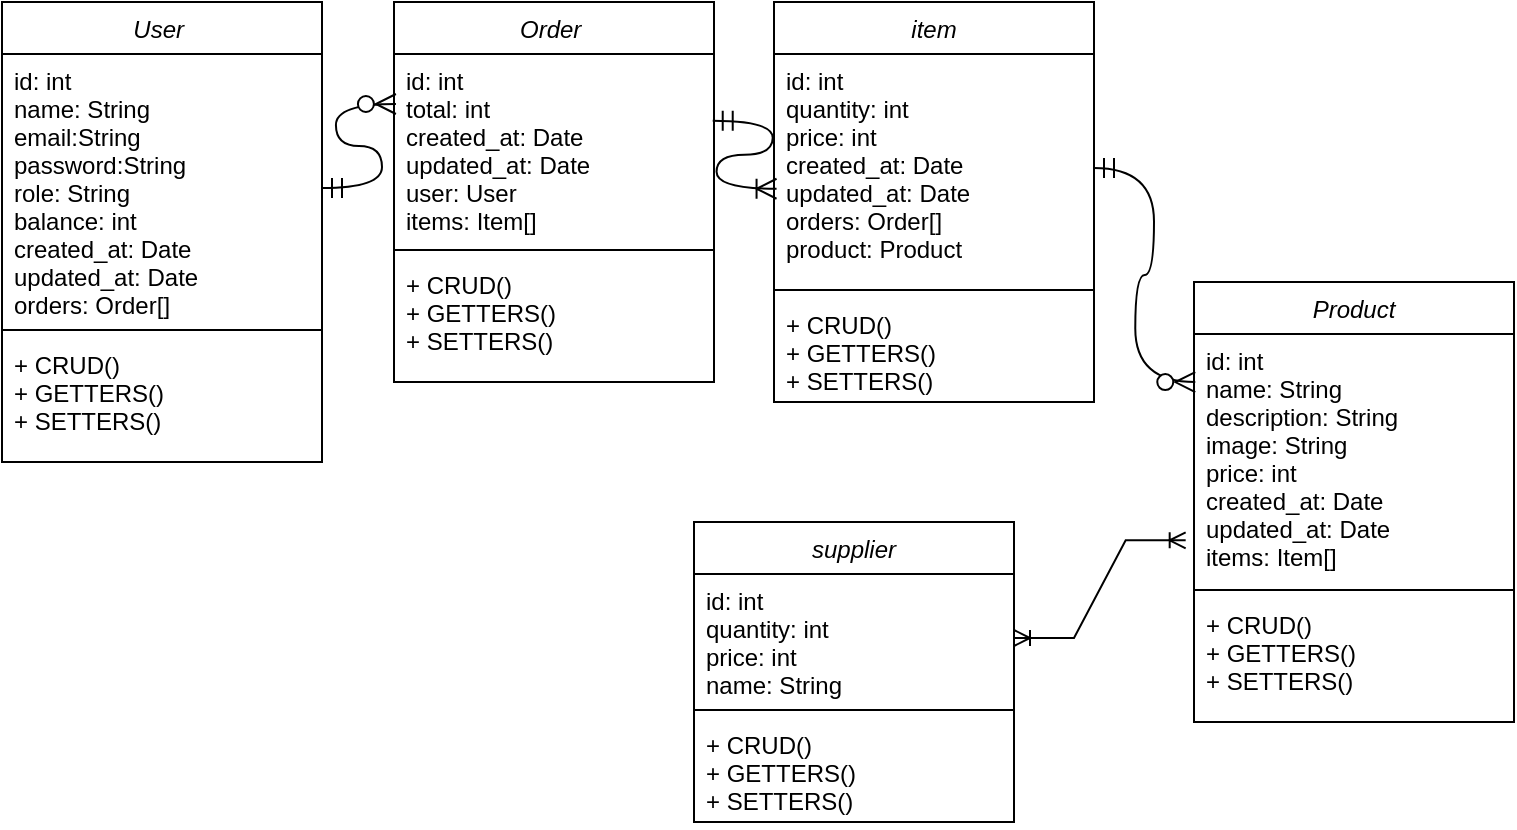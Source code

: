 <mxfile version="21.8.2" type="device">
  <diagram id="C5RBs43oDa-KdzZeNtuy" name="Page-1">
    <mxGraphModel dx="875" dy="452" grid="1" gridSize="10" guides="1" tooltips="1" connect="1" arrows="1" fold="1" page="1" pageScale="1" pageWidth="827" pageHeight="1169" math="0" shadow="0">
      <root>
        <mxCell id="WIyWlLk6GJQsqaUBKTNV-0" />
        <mxCell id="WIyWlLk6GJQsqaUBKTNV-1" parent="WIyWlLk6GJQsqaUBKTNV-0" />
        <mxCell id="zkfFHV4jXpPFQw0GAbJ--0" value="User " style="swimlane;fontStyle=2;align=center;verticalAlign=top;childLayout=stackLayout;horizontal=1;startSize=26;horizontalStack=0;resizeParent=1;resizeLast=0;collapsible=1;marginBottom=0;rounded=0;shadow=0;strokeWidth=1;" parent="WIyWlLk6GJQsqaUBKTNV-1" vertex="1">
          <mxGeometry x="254" y="120" width="160" height="230" as="geometry">
            <mxRectangle x="230" y="140" width="160" height="26" as="alternateBounds" />
          </mxGeometry>
        </mxCell>
        <mxCell id="zkfFHV4jXpPFQw0GAbJ--1" value="id: int&#xa;name: String&#xa;email:String&#xa;password:String&#xa;role: String&#xa;balance: int&#xa;created_at: Date&#xa;updated_at: Date&#xa;orders: Order[]&#xa;" style="text;align=left;verticalAlign=top;spacingLeft=4;spacingRight=4;overflow=hidden;rotatable=0;points=[[0,0.5],[1,0.5]];portConstraint=eastwest;" parent="zkfFHV4jXpPFQw0GAbJ--0" vertex="1">
          <mxGeometry y="26" width="160" height="134" as="geometry" />
        </mxCell>
        <mxCell id="zkfFHV4jXpPFQw0GAbJ--4" value="" style="line;html=1;strokeWidth=1;align=left;verticalAlign=middle;spacingTop=-1;spacingLeft=3;spacingRight=3;rotatable=0;labelPosition=right;points=[];portConstraint=eastwest;" parent="zkfFHV4jXpPFQw0GAbJ--0" vertex="1">
          <mxGeometry y="160" width="160" height="8" as="geometry" />
        </mxCell>
        <mxCell id="zkfFHV4jXpPFQw0GAbJ--24" value="+ CRUD()&#xa;+ GETTERS()&#xa;+ SETTERS()" style="text;align=left;verticalAlign=top;spacingLeft=4;spacingRight=4;overflow=hidden;rotatable=0;points=[[0,0.5],[1,0.5]];portConstraint=eastwest;" parent="zkfFHV4jXpPFQw0GAbJ--0" vertex="1">
          <mxGeometry y="168" width="160" height="52" as="geometry" />
        </mxCell>
        <mxCell id="NIqn1pb3uHdjgq_j523R-1" value="Order " style="swimlane;fontStyle=2;align=center;verticalAlign=top;childLayout=stackLayout;horizontal=1;startSize=26;horizontalStack=0;resizeParent=1;resizeLast=0;collapsible=1;marginBottom=0;rounded=0;shadow=0;strokeWidth=1;" parent="WIyWlLk6GJQsqaUBKTNV-1" vertex="1">
          <mxGeometry x="450" y="120" width="160" height="190" as="geometry">
            <mxRectangle x="230" y="140" width="160" height="26" as="alternateBounds" />
          </mxGeometry>
        </mxCell>
        <mxCell id="NIqn1pb3uHdjgq_j523R-2" value="id: int&#xa;total: int&#xa;created_at: Date&#xa;updated_at: Date&#xa;user: User&#xa;items: Item[]&#xa;" style="text;align=left;verticalAlign=top;spacingLeft=4;spacingRight=4;overflow=hidden;rotatable=0;points=[[0,0.5],[1,0.5]];portConstraint=eastwest;" parent="NIqn1pb3uHdjgq_j523R-1" vertex="1">
          <mxGeometry y="26" width="160" height="94" as="geometry" />
        </mxCell>
        <mxCell id="NIqn1pb3uHdjgq_j523R-3" value="" style="line;html=1;strokeWidth=1;align=left;verticalAlign=middle;spacingTop=-1;spacingLeft=3;spacingRight=3;rotatable=0;labelPosition=right;points=[];portConstraint=eastwest;" parent="NIqn1pb3uHdjgq_j523R-1" vertex="1">
          <mxGeometry y="120" width="160" height="8" as="geometry" />
        </mxCell>
        <mxCell id="NIqn1pb3uHdjgq_j523R-4" value="+ CRUD()&#xa;+ GETTERS()&#xa;+ SETTERS()" style="text;align=left;verticalAlign=top;spacingLeft=4;spacingRight=4;overflow=hidden;rotatable=0;points=[[0,0.5],[1,0.5]];portConstraint=eastwest;" parent="NIqn1pb3uHdjgq_j523R-1" vertex="1">
          <mxGeometry y="128" width="160" height="62" as="geometry" />
        </mxCell>
        <mxCell id="NIqn1pb3uHdjgq_j523R-5" value="item" style="swimlane;fontStyle=2;align=center;verticalAlign=top;childLayout=stackLayout;horizontal=1;startSize=26;horizontalStack=0;resizeParent=1;resizeLast=0;collapsible=1;marginBottom=0;rounded=0;shadow=0;strokeWidth=1;" parent="WIyWlLk6GJQsqaUBKTNV-1" vertex="1">
          <mxGeometry x="640" y="120" width="160" height="200" as="geometry">
            <mxRectangle x="230" y="140" width="160" height="26" as="alternateBounds" />
          </mxGeometry>
        </mxCell>
        <mxCell id="NIqn1pb3uHdjgq_j523R-6" value="id: int&#xa;quantity: int&#xa;price: int&#xa;created_at: Date&#xa;updated_at: Date&#xa;orders: Order[]&#xa;product: Product" style="text;align=left;verticalAlign=top;spacingLeft=4;spacingRight=4;overflow=hidden;rotatable=0;points=[[0,0.5],[1,0.5]];portConstraint=eastwest;" parent="NIqn1pb3uHdjgq_j523R-5" vertex="1">
          <mxGeometry y="26" width="160" height="114" as="geometry" />
        </mxCell>
        <mxCell id="NIqn1pb3uHdjgq_j523R-7" value="" style="line;html=1;strokeWidth=1;align=left;verticalAlign=middle;spacingTop=-1;spacingLeft=3;spacingRight=3;rotatable=0;labelPosition=right;points=[];portConstraint=eastwest;" parent="NIqn1pb3uHdjgq_j523R-5" vertex="1">
          <mxGeometry y="140" width="160" height="8" as="geometry" />
        </mxCell>
        <mxCell id="NIqn1pb3uHdjgq_j523R-8" value="+ CRUD()&#xa;+ GETTERS()&#xa;+ SETTERS()" style="text;align=left;verticalAlign=top;spacingLeft=4;spacingRight=4;overflow=hidden;rotatable=0;points=[[0,0.5],[1,0.5]];portConstraint=eastwest;" parent="NIqn1pb3uHdjgq_j523R-5" vertex="1">
          <mxGeometry y="148" width="160" height="52" as="geometry" />
        </mxCell>
        <mxCell id="NIqn1pb3uHdjgq_j523R-9" value="Product" style="swimlane;fontStyle=2;align=center;verticalAlign=top;childLayout=stackLayout;horizontal=1;startSize=26;horizontalStack=0;resizeParent=1;resizeLast=0;collapsible=1;marginBottom=0;rounded=0;shadow=0;strokeWidth=1;" parent="WIyWlLk6GJQsqaUBKTNV-1" vertex="1">
          <mxGeometry x="850" y="260" width="160" height="220" as="geometry">
            <mxRectangle x="230" y="140" width="160" height="26" as="alternateBounds" />
          </mxGeometry>
        </mxCell>
        <mxCell id="NIqn1pb3uHdjgq_j523R-10" value="id: int&#xa;name: String&#xa;description: String&#xa;image: String&#xa;price: int&#xa;created_at: Date&#xa;updated_at: Date&#xa;items: Item[]&#xa;" style="text;align=left;verticalAlign=top;spacingLeft=4;spacingRight=4;overflow=hidden;rotatable=0;points=[[0,0.5],[1,0.5]];portConstraint=eastwest;" parent="NIqn1pb3uHdjgq_j523R-9" vertex="1">
          <mxGeometry y="26" width="160" height="124" as="geometry" />
        </mxCell>
        <mxCell id="NIqn1pb3uHdjgq_j523R-11" value="" style="line;html=1;strokeWidth=1;align=left;verticalAlign=middle;spacingTop=-1;spacingLeft=3;spacingRight=3;rotatable=0;labelPosition=right;points=[];portConstraint=eastwest;" parent="NIqn1pb3uHdjgq_j523R-9" vertex="1">
          <mxGeometry y="150" width="160" height="8" as="geometry" />
        </mxCell>
        <mxCell id="NIqn1pb3uHdjgq_j523R-12" value="+ CRUD()&#xa;+ GETTERS()&#xa;+ SETTERS()" style="text;align=left;verticalAlign=top;spacingLeft=4;spacingRight=4;overflow=hidden;rotatable=0;points=[[0,0.5],[1,0.5]];portConstraint=eastwest;" parent="NIqn1pb3uHdjgq_j523R-9" vertex="1">
          <mxGeometry y="158" width="160" height="52" as="geometry" />
        </mxCell>
        <mxCell id="NIqn1pb3uHdjgq_j523R-17" value="supplier" style="swimlane;fontStyle=2;align=center;verticalAlign=top;childLayout=stackLayout;horizontal=1;startSize=26;horizontalStack=0;resizeParent=1;resizeLast=0;collapsible=1;marginBottom=0;rounded=0;shadow=0;strokeWidth=1;" parent="WIyWlLk6GJQsqaUBKTNV-1" vertex="1">
          <mxGeometry x="600" y="380" width="160" height="150" as="geometry">
            <mxRectangle x="230" y="140" width="160" height="26" as="alternateBounds" />
          </mxGeometry>
        </mxCell>
        <mxCell id="NIqn1pb3uHdjgq_j523R-18" value="id: int&#xa;quantity: int&#xa;price: int&#xa;name: String" style="text;align=left;verticalAlign=top;spacingLeft=4;spacingRight=4;overflow=hidden;rotatable=0;points=[[0,0.5],[1,0.5]];portConstraint=eastwest;" parent="NIqn1pb3uHdjgq_j523R-17" vertex="1">
          <mxGeometry y="26" width="160" height="64" as="geometry" />
        </mxCell>
        <mxCell id="NIqn1pb3uHdjgq_j523R-19" value="" style="line;html=1;strokeWidth=1;align=left;verticalAlign=middle;spacingTop=-1;spacingLeft=3;spacingRight=3;rotatable=0;labelPosition=right;points=[];portConstraint=eastwest;" parent="NIqn1pb3uHdjgq_j523R-17" vertex="1">
          <mxGeometry y="90" width="160" height="8" as="geometry" />
        </mxCell>
        <mxCell id="NIqn1pb3uHdjgq_j523R-20" value="+ CRUD()&#xa;+ GETTERS()&#xa;+ SETTERS()" style="text;align=left;verticalAlign=top;spacingLeft=4;spacingRight=4;overflow=hidden;rotatable=0;points=[[0,0.5],[1,0.5]];portConstraint=eastwest;" parent="NIqn1pb3uHdjgq_j523R-17" vertex="1">
          <mxGeometry y="98" width="160" height="52" as="geometry" />
        </mxCell>
        <mxCell id="NIqn1pb3uHdjgq_j523R-22" value="" style="edgeStyle=entityRelationEdgeStyle;fontSize=12;html=1;endArrow=ERzeroToMany;startArrow=ERmandOne;rounded=0;startSize=8;endSize=8;curved=1;exitX=1;exitY=0.5;exitDx=0;exitDy=0;entryX=0.006;entryY=0.266;entryDx=0;entryDy=0;entryPerimeter=0;" parent="WIyWlLk6GJQsqaUBKTNV-1" source="zkfFHV4jXpPFQw0GAbJ--1" target="NIqn1pb3uHdjgq_j523R-2" edge="1">
          <mxGeometry width="100" height="100" relative="1" as="geometry">
            <mxPoint x="380" y="410" as="sourcePoint" />
            <mxPoint x="480" y="310" as="targetPoint" />
          </mxGeometry>
        </mxCell>
        <mxCell id="NIqn1pb3uHdjgq_j523R-23" value="" style="edgeStyle=entityRelationEdgeStyle;fontSize=12;html=1;endArrow=ERoneToMany;startArrow=ERmandOne;rounded=0;startSize=8;endSize=8;curved=1;exitX=0.996;exitY=0.355;exitDx=0;exitDy=0;entryX=0.008;entryY=0.591;entryDx=0;entryDy=0;entryPerimeter=0;exitPerimeter=0;" parent="WIyWlLk6GJQsqaUBKTNV-1" source="NIqn1pb3uHdjgq_j523R-2" target="NIqn1pb3uHdjgq_j523R-6" edge="1">
          <mxGeometry width="100" height="100" relative="1" as="geometry">
            <mxPoint x="720" y="410" as="sourcePoint" />
            <mxPoint x="820" y="310" as="targetPoint" />
          </mxGeometry>
        </mxCell>
        <mxCell id="NIqn1pb3uHdjgq_j523R-24" value="" style="edgeStyle=entityRelationEdgeStyle;fontSize=12;html=1;endArrow=ERzeroToMany;startArrow=ERmandOne;rounded=0;startSize=8;endSize=8;curved=1;exitX=1;exitY=0.5;exitDx=0;exitDy=0;entryX=0.004;entryY=0.194;entryDx=0;entryDy=0;entryPerimeter=0;" parent="WIyWlLk6GJQsqaUBKTNV-1" source="NIqn1pb3uHdjgq_j523R-6" target="NIqn1pb3uHdjgq_j523R-10" edge="1">
          <mxGeometry width="100" height="100" relative="1" as="geometry">
            <mxPoint x="720" y="410" as="sourcePoint" />
            <mxPoint x="820" y="310" as="targetPoint" />
          </mxGeometry>
        </mxCell>
        <mxCell id="wfOBJke_DLmnqGmgU5ee-1" value="" style="edgeStyle=entityRelationEdgeStyle;fontSize=12;html=1;endArrow=ERoneToMany;startArrow=ERoneToMany;rounded=0;exitX=1;exitY=0.5;exitDx=0;exitDy=0;entryX=-0.026;entryY=0.832;entryDx=0;entryDy=0;entryPerimeter=0;" parent="WIyWlLk6GJQsqaUBKTNV-1" source="NIqn1pb3uHdjgq_j523R-18" target="NIqn1pb3uHdjgq_j523R-10" edge="1">
          <mxGeometry width="100" height="100" relative="1" as="geometry">
            <mxPoint x="590" y="330" as="sourcePoint" />
            <mxPoint x="690" y="230" as="targetPoint" />
          </mxGeometry>
        </mxCell>
      </root>
    </mxGraphModel>
  </diagram>
</mxfile>
